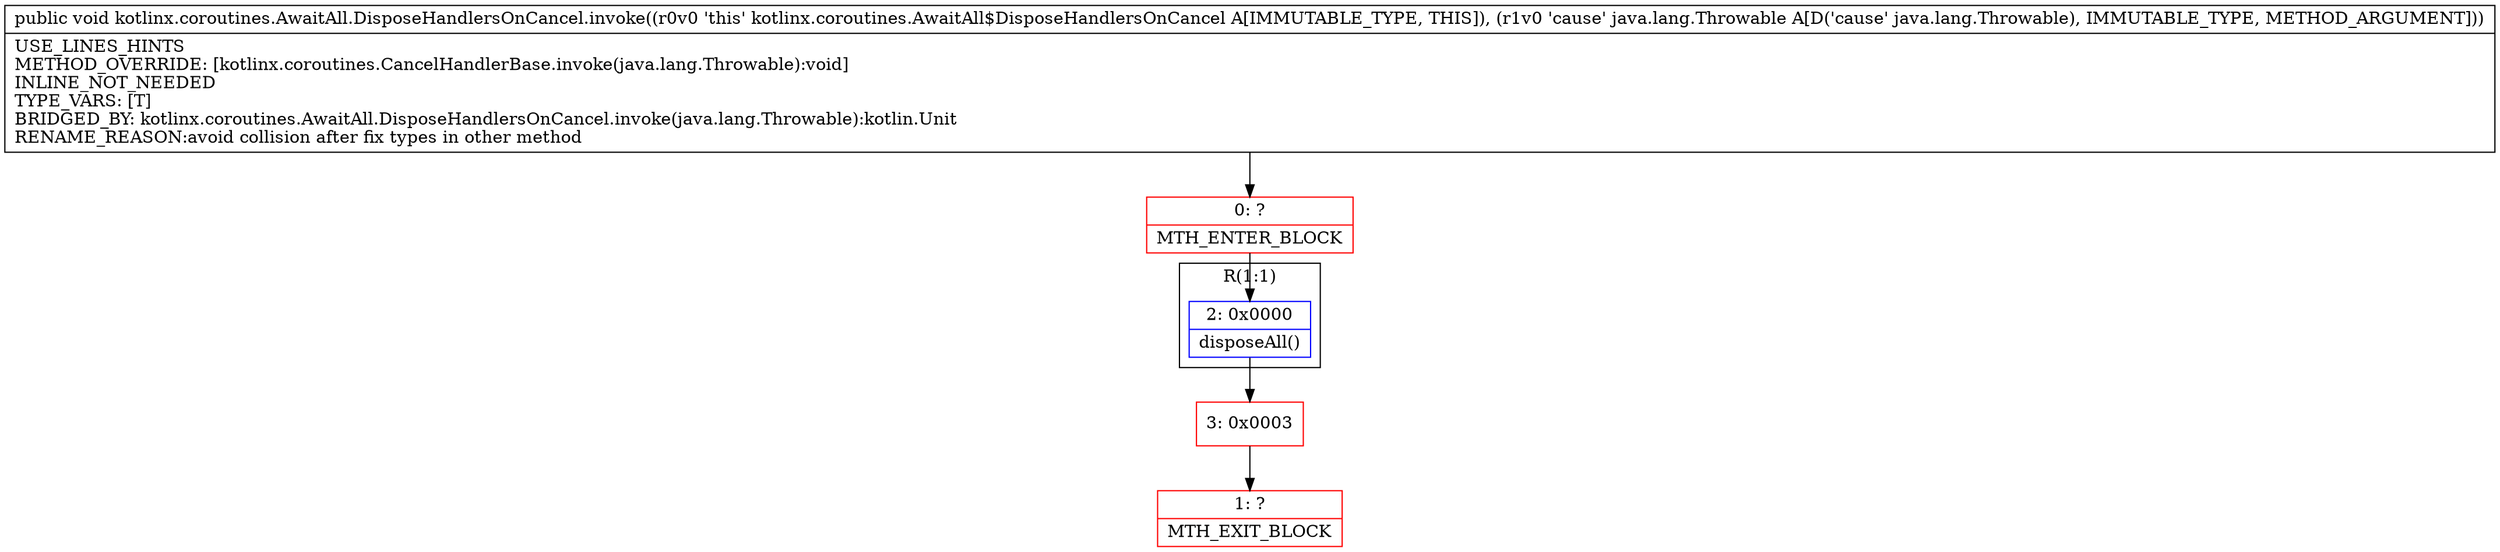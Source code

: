 digraph "CFG forkotlinx.coroutines.AwaitAll.DisposeHandlersOnCancel.invoke(Ljava\/lang\/Throwable;)V" {
subgraph cluster_Region_1946450629 {
label = "R(1:1)";
node [shape=record,color=blue];
Node_2 [shape=record,label="{2\:\ 0x0000|disposeAll()\l}"];
}
Node_0 [shape=record,color=red,label="{0\:\ ?|MTH_ENTER_BLOCK\l}"];
Node_3 [shape=record,color=red,label="{3\:\ 0x0003}"];
Node_1 [shape=record,color=red,label="{1\:\ ?|MTH_EXIT_BLOCK\l}"];
MethodNode[shape=record,label="{public void kotlinx.coroutines.AwaitAll.DisposeHandlersOnCancel.invoke((r0v0 'this' kotlinx.coroutines.AwaitAll$DisposeHandlersOnCancel A[IMMUTABLE_TYPE, THIS]), (r1v0 'cause' java.lang.Throwable A[D('cause' java.lang.Throwable), IMMUTABLE_TYPE, METHOD_ARGUMENT]))  | USE_LINES_HINTS\lMETHOD_OVERRIDE: [kotlinx.coroutines.CancelHandlerBase.invoke(java.lang.Throwable):void]\lINLINE_NOT_NEEDED\lTYPE_VARS: [T]\lBRIDGED_BY: kotlinx.coroutines.AwaitAll.DisposeHandlersOnCancel.invoke(java.lang.Throwable):kotlin.Unit\lRENAME_REASON:avoid collision after fix types in other method\l}"];
MethodNode -> Node_0;Node_2 -> Node_3;
Node_0 -> Node_2;
Node_3 -> Node_1;
}

